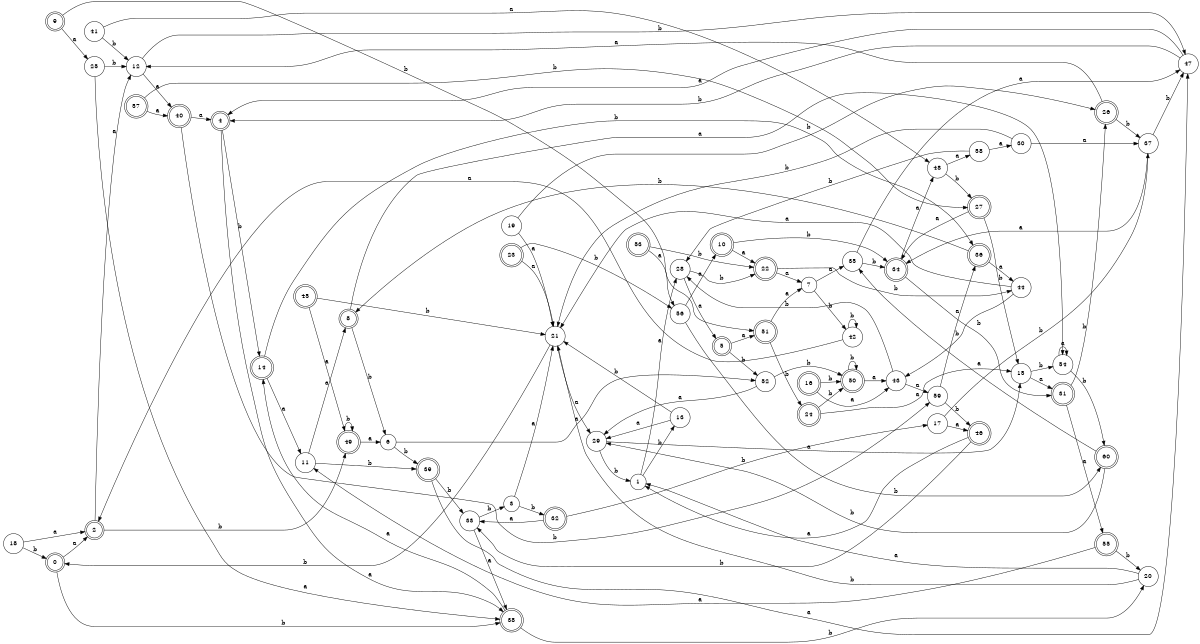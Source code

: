 digraph n49_1 {
__start0 [label="" shape="none"];

rankdir=LR;
size="8,5";

s0 [style="rounded,filled", color="black", fillcolor="white" shape="doublecircle", label="0"];
s1 [style="filled", color="black", fillcolor="white" shape="circle", label="1"];
s2 [style="rounded,filled", color="black", fillcolor="white" shape="doublecircle", label="2"];
s3 [style="filled", color="black", fillcolor="white" shape="circle", label="3"];
s4 [style="rounded,filled", color="black", fillcolor="white" shape="doublecircle", label="4"];
s5 [style="rounded,filled", color="black", fillcolor="white" shape="doublecircle", label="5"];
s6 [style="filled", color="black", fillcolor="white" shape="circle", label="6"];
s7 [style="filled", color="black", fillcolor="white" shape="circle", label="7"];
s8 [style="rounded,filled", color="black", fillcolor="white" shape="doublecircle", label="8"];
s9 [style="rounded,filled", color="black", fillcolor="white" shape="doublecircle", label="9"];
s10 [style="rounded,filled", color="black", fillcolor="white" shape="doublecircle", label="10"];
s11 [style="filled", color="black", fillcolor="white" shape="circle", label="11"];
s12 [style="filled", color="black", fillcolor="white" shape="circle", label="12"];
s13 [style="filled", color="black", fillcolor="white" shape="circle", label="13"];
s14 [style="rounded,filled", color="black", fillcolor="white" shape="doublecircle", label="14"];
s15 [style="filled", color="black", fillcolor="white" shape="circle", label="15"];
s16 [style="rounded,filled", color="black", fillcolor="white" shape="doublecircle", label="16"];
s17 [style="filled", color="black", fillcolor="white" shape="circle", label="17"];
s18 [style="filled", color="black", fillcolor="white" shape="circle", label="18"];
s19 [style="filled", color="black", fillcolor="white" shape="circle", label="19"];
s20 [style="filled", color="black", fillcolor="white" shape="circle", label="20"];
s21 [style="filled", color="black", fillcolor="white" shape="circle", label="21"];
s22 [style="rounded,filled", color="black", fillcolor="white" shape="doublecircle", label="22"];
s23 [style="rounded,filled", color="black", fillcolor="white" shape="doublecircle", label="23"];
s24 [style="rounded,filled", color="black", fillcolor="white" shape="doublecircle", label="24"];
s25 [style="filled", color="black", fillcolor="white" shape="circle", label="25"];
s26 [style="rounded,filled", color="black", fillcolor="white" shape="doublecircle", label="26"];
s27 [style="rounded,filled", color="black", fillcolor="white" shape="doublecircle", label="27"];
s28 [style="filled", color="black", fillcolor="white" shape="circle", label="28"];
s29 [style="filled", color="black", fillcolor="white" shape="circle", label="29"];
s30 [style="filled", color="black", fillcolor="white" shape="circle", label="30"];
s31 [style="rounded,filled", color="black", fillcolor="white" shape="doublecircle", label="31"];
s32 [style="rounded,filled", color="black", fillcolor="white" shape="doublecircle", label="32"];
s33 [style="filled", color="black", fillcolor="white" shape="circle", label="33"];
s34 [style="rounded,filled", color="black", fillcolor="white" shape="doublecircle", label="34"];
s35 [style="filled", color="black", fillcolor="white" shape="circle", label="35"];
s36 [style="rounded,filled", color="black", fillcolor="white" shape="doublecircle", label="36"];
s37 [style="filled", color="black", fillcolor="white" shape="circle", label="37"];
s38 [style="rounded,filled", color="black", fillcolor="white" shape="doublecircle", label="38"];
s39 [style="rounded,filled", color="black", fillcolor="white" shape="doublecircle", label="39"];
s40 [style="rounded,filled", color="black", fillcolor="white" shape="doublecircle", label="40"];
s41 [style="filled", color="black", fillcolor="white" shape="circle", label="41"];
s42 [style="filled", color="black", fillcolor="white" shape="circle", label="42"];
s43 [style="filled", color="black", fillcolor="white" shape="circle", label="43"];
s44 [style="filled", color="black", fillcolor="white" shape="circle", label="44"];
s45 [style="rounded,filled", color="black", fillcolor="white" shape="doublecircle", label="45"];
s46 [style="rounded,filled", color="black", fillcolor="white" shape="doublecircle", label="46"];
s47 [style="filled", color="black", fillcolor="white" shape="circle", label="47"];
s48 [style="filled", color="black", fillcolor="white" shape="circle", label="48"];
s49 [style="rounded,filled", color="black", fillcolor="white" shape="doublecircle", label="49"];
s50 [style="rounded,filled", color="black", fillcolor="white" shape="doublecircle", label="50"];
s51 [style="rounded,filled", color="black", fillcolor="white" shape="doublecircle", label="51"];
s52 [style="filled", color="black", fillcolor="white" shape="circle", label="52"];
s53 [style="rounded,filled", color="black", fillcolor="white" shape="doublecircle", label="53"];
s54 [style="filled", color="black", fillcolor="white" shape="circle", label="54"];
s55 [style="rounded,filled", color="black", fillcolor="white" shape="doublecircle", label="55"];
s56 [style="filled", color="black", fillcolor="white" shape="circle", label="56"];
s57 [style="rounded,filled", color="black", fillcolor="white" shape="doublecircle", label="57"];
s58 [style="filled", color="black", fillcolor="white" shape="circle", label="58"];
s59 [style="filled", color="black", fillcolor="white" shape="circle", label="59"];
s60 [style="rounded,filled", color="black", fillcolor="white" shape="doublecircle", label="60"];
s0 -> s2 [label="a"];
s0 -> s38 [label="b"];
s1 -> s28 [label="a"];
s1 -> s13 [label="b"];
s2 -> s12 [label="a"];
s2 -> s49 [label="b"];
s3 -> s21 [label="a"];
s3 -> s32 [label="b"];
s4 -> s38 [label="a"];
s4 -> s14 [label="b"];
s5 -> s51 [label="a"];
s5 -> s52 [label="b"];
s6 -> s52 [label="a"];
s6 -> s39 [label="b"];
s7 -> s35 [label="a"];
s7 -> s42 [label="b"];
s8 -> s54 [label="a"];
s8 -> s6 [label="b"];
s9 -> s25 [label="a"];
s9 -> s51 [label="b"];
s10 -> s22 [label="a"];
s10 -> s34 [label="b"];
s11 -> s8 [label="a"];
s11 -> s39 [label="b"];
s12 -> s40 [label="a"];
s12 -> s47 [label="b"];
s13 -> s29 [label="a"];
s13 -> s21 [label="b"];
s14 -> s11 [label="a"];
s14 -> s36 [label="b"];
s15 -> s31 [label="a"];
s15 -> s54 [label="b"];
s16 -> s43 [label="a"];
s16 -> s50 [label="b"];
s17 -> s46 [label="a"];
s17 -> s37 [label="b"];
s18 -> s2 [label="a"];
s18 -> s0 [label="b"];
s19 -> s21 [label="a"];
s19 -> s26 [label="b"];
s20 -> s1 [label="a"];
s20 -> s21 [label="b"];
s21 -> s29 [label="a"];
s21 -> s0 [label="b"];
s22 -> s7 [label="a"];
s22 -> s44 [label="b"];
s23 -> s21 [label="a"];
s23 -> s56 [label="b"];
s24 -> s15 [label="a"];
s24 -> s50 [label="b"];
s25 -> s38 [label="a"];
s25 -> s12 [label="b"];
s26 -> s12 [label="a"];
s26 -> s37 [label="b"];
s27 -> s34 [label="a"];
s27 -> s15 [label="b"];
s28 -> s5 [label="a"];
s28 -> s22 [label="b"];
s29 -> s15 [label="a"];
s29 -> s1 [label="b"];
s30 -> s37 [label="a"];
s30 -> s21 [label="b"];
s31 -> s55 [label="a"];
s31 -> s26 [label="b"];
s32 -> s33 [label="a"];
s32 -> s17 [label="b"];
s33 -> s38 [label="a"];
s33 -> s3 [label="b"];
s34 -> s48 [label="a"];
s34 -> s31 [label="b"];
s35 -> s47 [label="a"];
s35 -> s34 [label="b"];
s36 -> s44 [label="a"];
s36 -> s8 [label="b"];
s37 -> s34 [label="a"];
s37 -> s47 [label="b"];
s38 -> s14 [label="a"];
s38 -> s20 [label="b"];
s39 -> s47 [label="a"];
s39 -> s33 [label="b"];
s40 -> s4 [label="a"];
s40 -> s59 [label="b"];
s41 -> s48 [label="a"];
s41 -> s12 [label="b"];
s42 -> s2 [label="a"];
s42 -> s42 [label="b"];
s43 -> s59 [label="a"];
s43 -> s28 [label="b"];
s44 -> s21 [label="a"];
s44 -> s43 [label="b"];
s45 -> s49 [label="a"];
s45 -> s21 [label="b"];
s46 -> s1 [label="a"];
s46 -> s33 [label="b"];
s47 -> s4 [label="a"];
s47 -> s4 [label="b"];
s48 -> s58 [label="a"];
s48 -> s27 [label="b"];
s49 -> s6 [label="a"];
s49 -> s49 [label="b"];
s50 -> s43 [label="a"];
s50 -> s50 [label="b"];
s51 -> s7 [label="a"];
s51 -> s24 [label="b"];
s52 -> s29 [label="a"];
s52 -> s50 [label="b"];
s53 -> s56 [label="a"];
s53 -> s22 [label="b"];
s54 -> s54 [label="a"];
s54 -> s60 [label="b"];
s55 -> s11 [label="a"];
s55 -> s20 [label="b"];
s56 -> s10 [label="a"];
s56 -> s60 [label="b"];
s57 -> s40 [label="a"];
s57 -> s27 [label="b"];
s58 -> s30 [label="a"];
s58 -> s28 [label="b"];
s59 -> s36 [label="a"];
s59 -> s46 [label="b"];
s60 -> s35 [label="a"];
s60 -> s29 [label="b"];

}